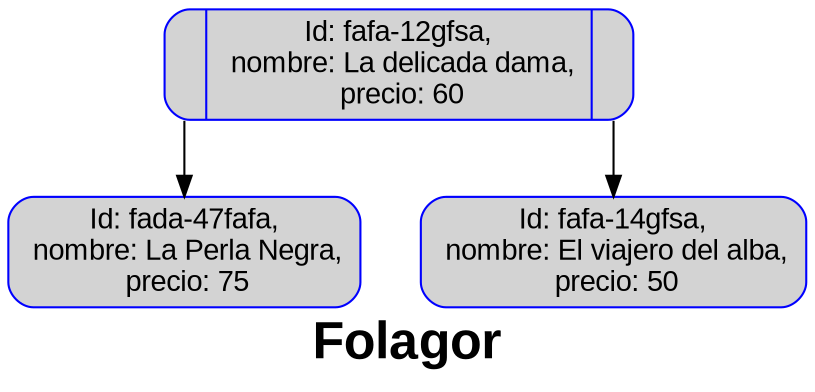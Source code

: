 digraph G { 
rankdir=TB; 
label="Folagor"
fontname="Arial Black"
fontsize="25pt"
node[color="blue",style="rounded,filled",fillcolor=lightgray, shape=record, fontname="Arial"];
"nodofafa-12gfsa"[label ="<C0>|Id: fafa-12gfsa,\n nombre: La delicada dama,\n precio: 60|<C1> "]; 
"nodofada-47fafa"[label ="Id: fada-47fafa,\n nombre: La Perla Negra,\n precio: 75"]; 
"nodofafa-12gfsa":C0->"nodofada-47fafa"
"nodofafa-14gfsa"[label ="Id: fafa-14gfsa,\n nombre: El viajero del alba,\n precio: 50"]; 
"nodofafa-12gfsa":C1->"nodofafa-14gfsa"
} 
